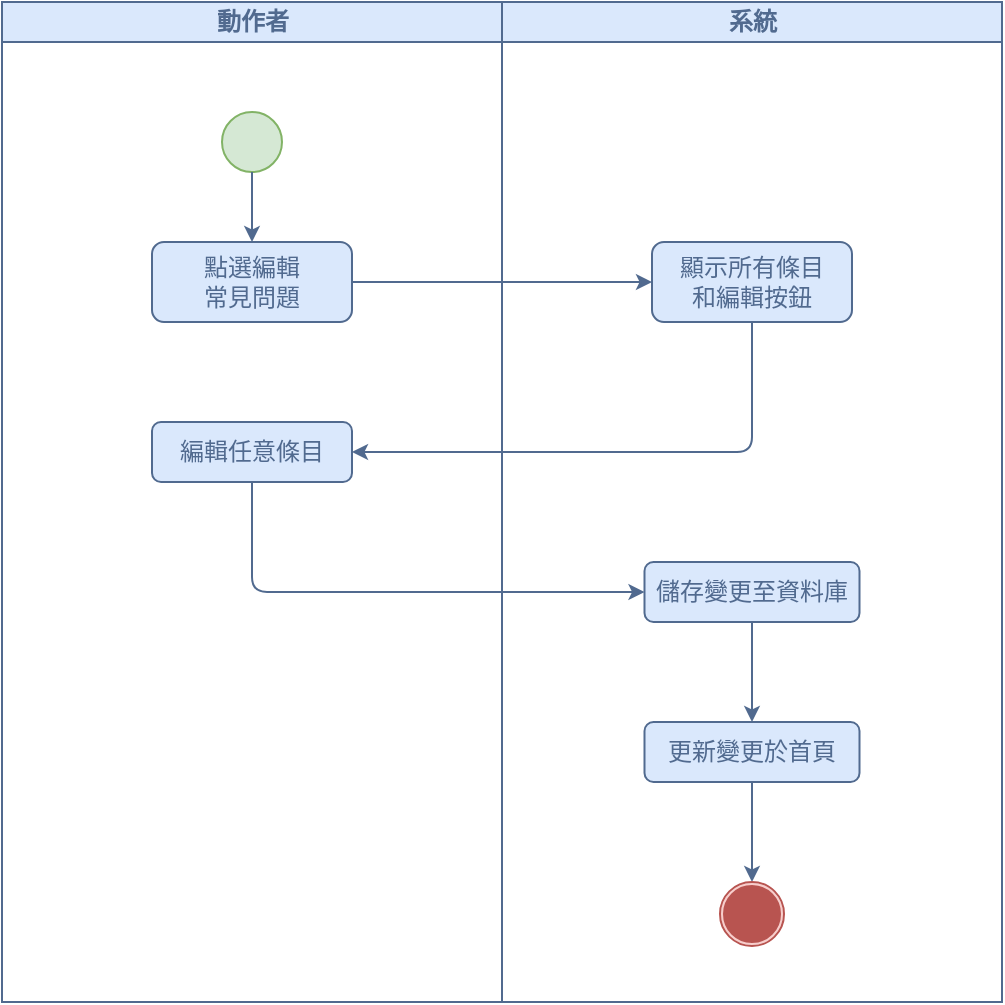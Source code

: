 <mxfile version="21.6.5" type="device">
  <diagram name="Page-1" id="0783ab3e-0a74-02c8-0abd-f7b4e66b4bec">
    <mxGraphModel dx="978" dy="571" grid="1" gridSize="10" guides="1" tooltips="1" connect="1" arrows="1" fold="1" page="1" pageScale="1" pageWidth="827" pageHeight="1169" background="none" math="0" shadow="0">
      <root>
        <mxCell id="0" />
        <mxCell id="1" parent="0" />
        <mxCell id="1c1d494c118603dd-2" value="&lt;font color=&quot;#516a8f&quot;&gt;動作者&lt;/font&gt;" style="swimlane;html=1;startSize=20;fillColor=#dae8fc;strokeColor=#516A8F;" parent="1" vertex="1">
          <mxGeometry x="175" y="80" width="250" height="500" as="geometry" />
        </mxCell>
        <mxCell id="CdWKcS6R5QREeGc17HmZ-15" value="&lt;font color=&quot;#516a8f&quot;&gt;點選編輯&lt;br&gt;常見問題&lt;/font&gt;" style="rounded=1;whiteSpace=wrap;html=1;shadow=0;comic=0;labelBackgroundColor=none;strokeWidth=1;fontFamily=Verdana;fontSize=12;align=center;arcSize=15;fillColor=#dae8fc;strokeColor=#516A8F;glass=0;" parent="1c1d494c118603dd-2" vertex="1">
          <mxGeometry x="75" y="120" width="100" height="40" as="geometry" />
        </mxCell>
        <mxCell id="60571a20871a0731-4" value="" style="ellipse;whiteSpace=wrap;html=1;rounded=0;shadow=0;comic=0;labelBackgroundColor=none;strokeWidth=1;fillColor=#d5e8d4;fontFamily=Verdana;fontSize=12;align=center;strokeColor=#82b366;" parent="1c1d494c118603dd-2" vertex="1">
          <mxGeometry x="110" y="55" width="30" height="30" as="geometry" />
        </mxCell>
        <mxCell id="1c1d494c118603dd-39" style="edgeStyle=none;rounded=0;html=1;labelBackgroundColor=none;startArrow=none;startFill=0;startSize=5;endArrow=classic;endFill=1;endSize=5;jettySize=auto;orthogonalLoop=1;strokeWidth=1;fontFamily=Verdana;fontSize=12;exitX=0.5;exitY=1;exitDx=0;exitDy=0;strokeColor=#516A8F;arcSize=20;entryX=0.5;entryY=0;entryDx=0;entryDy=0;" parent="1c1d494c118603dd-2" source="60571a20871a0731-4" target="CdWKcS6R5QREeGc17HmZ-15" edge="1">
          <mxGeometry relative="1" as="geometry">
            <mxPoint x="-170.45" y="265.0" as="sourcePoint" />
            <mxPoint x="125" y="115" as="targetPoint" />
          </mxGeometry>
        </mxCell>
        <mxCell id="pjvVkW8nbLmo86YK36rq-3" value="&lt;font color=&quot;#516a8f&quot;&gt;編輯任意條目&lt;/font&gt;" style="rounded=1;whiteSpace=wrap;html=1;shadow=0;comic=0;labelBackgroundColor=none;strokeWidth=1;fontFamily=Verdana;fontSize=12;align=center;arcSize=15;fillColor=#dae8fc;strokeColor=#516A8F;glass=0;" parent="1c1d494c118603dd-2" vertex="1">
          <mxGeometry x="75" y="210" width="100" height="30" as="geometry" />
        </mxCell>
        <mxCell id="1c1d494c118603dd-3" value="&lt;font color=&quot;#516a8f&quot;&gt;系統&lt;/font&gt;" style="swimlane;html=1;startSize=20;fillColor=#dae8fc;strokeColor=#516A8F;" parent="1" vertex="1">
          <mxGeometry x="425" y="80" width="250" height="500" as="geometry" />
        </mxCell>
        <mxCell id="CdWKcS6R5QREeGc17HmZ-11" value="&lt;font color=&quot;#516a8f&quot;&gt;顯示所有條目&lt;br&gt;和編輯按鈕&lt;br&gt;&lt;/font&gt;" style="rounded=1;whiteSpace=wrap;html=1;shadow=0;comic=0;labelBackgroundColor=none;strokeWidth=1;fontFamily=Verdana;fontSize=12;align=center;arcSize=15;fillColor=#dae8fc;strokeColor=#516A8F;glass=0;" parent="1c1d494c118603dd-3" vertex="1">
          <mxGeometry x="75" y="120" width="100" height="40" as="geometry" />
        </mxCell>
        <mxCell id="CdWKcS6R5QREeGc17HmZ-17" value="&lt;font color=&quot;#516a8f&quot;&gt;儲存變更至資料庫&lt;br&gt;&lt;/font&gt;" style="rounded=1;whiteSpace=wrap;html=1;shadow=0;comic=0;labelBackgroundColor=none;strokeWidth=1;fontFamily=Verdana;fontSize=12;align=center;arcSize=15;fillColor=#dae8fc;strokeColor=#516A8F;glass=0;" parent="1c1d494c118603dd-3" vertex="1">
          <mxGeometry x="71.25" y="280" width="107.5" height="30" as="geometry" />
        </mxCell>
        <mxCell id="t5bb0kTeRHAlqyquHPTp-5" style="edgeStyle=none;rounded=0;html=1;labelBackgroundColor=none;startArrow=none;startFill=0;startSize=5;endArrow=classic;endFill=1;endSize=5;jettySize=auto;orthogonalLoop=1;strokeWidth=1;fontFamily=Verdana;fontSize=12;strokeColor=#516A8F;arcSize=20;entryX=0.5;entryY=0;entryDx=0;entryDy=0;exitX=0.5;exitY=1;exitDx=0;exitDy=0;" parent="1c1d494c118603dd-3" source="c6R8L-PYCfi73iUKXMvl-1" target="CdWKcS6R5QREeGc17HmZ-9" edge="1">
          <mxGeometry relative="1" as="geometry">
            <mxPoint x="65" y="440" as="sourcePoint" />
            <mxPoint x="135" y="420" as="targetPoint" />
          </mxGeometry>
        </mxCell>
        <mxCell id="CdWKcS6R5QREeGc17HmZ-10" value="" style="group" parent="1c1d494c118603dd-3" vertex="1" connectable="0">
          <mxGeometry x="109" y="440" width="32" height="32" as="geometry" />
        </mxCell>
        <mxCell id="CdWKcS6R5QREeGc17HmZ-8" value="" style="ellipse;whiteSpace=wrap;html=1;aspect=fixed;fillColor=#b85450;strokeColor=#f8cecc;" parent="CdWKcS6R5QREeGc17HmZ-10" vertex="1">
          <mxGeometry x="1" y="1" width="30" height="30" as="geometry" />
        </mxCell>
        <mxCell id="CdWKcS6R5QREeGc17HmZ-9" value="" style="ellipse;whiteSpace=wrap;html=1;aspect=fixed;fillColor=none;strokeColor=#B85450;" parent="CdWKcS6R5QREeGc17HmZ-10" vertex="1">
          <mxGeometry width="32" height="32" as="geometry" />
        </mxCell>
        <mxCell id="c6R8L-PYCfi73iUKXMvl-1" value="&lt;font color=&quot;#516a8f&quot;&gt;更新變更於首頁&lt;br&gt;&lt;/font&gt;" style="rounded=1;whiteSpace=wrap;html=1;shadow=0;comic=0;labelBackgroundColor=none;strokeWidth=1;fontFamily=Verdana;fontSize=12;align=center;arcSize=15;fillColor=#dae8fc;strokeColor=#516A8F;glass=0;" vertex="1" parent="1c1d494c118603dd-3">
          <mxGeometry x="71.25" y="360" width="107.5" height="30" as="geometry" />
        </mxCell>
        <mxCell id="c6R8L-PYCfi73iUKXMvl-2" style="edgeStyle=none;rounded=0;html=1;labelBackgroundColor=none;startArrow=none;startFill=0;startSize=5;endArrow=classic;endFill=1;endSize=5;jettySize=auto;orthogonalLoop=1;strokeWidth=1;fontFamily=Verdana;fontSize=12;strokeColor=#516A8F;arcSize=20;exitX=0.5;exitY=1;exitDx=0;exitDy=0;entryX=0.5;entryY=0;entryDx=0;entryDy=0;" edge="1" parent="1c1d494c118603dd-3" source="CdWKcS6R5QREeGc17HmZ-17" target="c6R8L-PYCfi73iUKXMvl-1">
          <mxGeometry relative="1" as="geometry">
            <mxPoint x="135" y="410" as="sourcePoint" />
            <mxPoint x="85" y="350" as="targetPoint" />
          </mxGeometry>
        </mxCell>
        <mxCell id="pjvVkW8nbLmo86YK36rq-1" style="edgeStyle=none;rounded=0;html=1;labelBackgroundColor=none;startArrow=none;startFill=0;startSize=5;endArrow=classic;endFill=1;endSize=5;jettySize=auto;orthogonalLoop=1;strokeWidth=1;fontFamily=Verdana;fontSize=12;exitX=1;exitY=0.5;exitDx=0;exitDy=0;strokeColor=#516A8F;arcSize=20;entryX=0;entryY=0.5;entryDx=0;entryDy=0;" parent="1" source="CdWKcS6R5QREeGc17HmZ-15" target="CdWKcS6R5QREeGc17HmZ-11" edge="1">
          <mxGeometry relative="1" as="geometry">
            <mxPoint x="570" y="170" as="sourcePoint" />
            <mxPoint x="490" y="260" as="targetPoint" />
          </mxGeometry>
        </mxCell>
        <mxCell id="pjvVkW8nbLmo86YK36rq-4" style="edgeStyle=none;rounded=1;html=1;labelBackgroundColor=none;startArrow=none;startFill=0;startSize=5;endArrow=classic;endFill=1;endSize=5;jettySize=auto;orthogonalLoop=1;strokeWidth=1;fontFamily=Verdana;fontSize=12;exitX=0.5;exitY=1;exitDx=0;exitDy=0;strokeColor=#516A8F;arcSize=15;entryX=1;entryY=0.5;entryDx=0;entryDy=0;" parent="1" source="CdWKcS6R5QREeGc17HmZ-11" target="pjvVkW8nbLmo86YK36rq-3" edge="1">
          <mxGeometry relative="1" as="geometry">
            <mxPoint x="520" y="215" as="sourcePoint" />
            <mxPoint x="360" y="215" as="targetPoint" />
            <Array as="points">
              <mxPoint x="550" y="305" />
            </Array>
          </mxGeometry>
        </mxCell>
        <mxCell id="pjvVkW8nbLmo86YK36rq-5" style="edgeStyle=none;rounded=1;html=1;labelBackgroundColor=none;startArrow=none;startFill=0;startSize=5;endArrow=classic;endFill=1;endSize=5;jettySize=auto;orthogonalLoop=1;strokeWidth=1;fontFamily=Verdana;fontSize=12;exitX=0.5;exitY=1;exitDx=0;exitDy=0;strokeColor=#516A8F;arcSize=15;entryX=0;entryY=0.5;entryDx=0;entryDy=0;" parent="1" source="pjvVkW8nbLmo86YK36rq-3" target="CdWKcS6R5QREeGc17HmZ-17" edge="1">
          <mxGeometry relative="1" as="geometry">
            <mxPoint x="560" y="310" as="sourcePoint" />
            <mxPoint x="770" y="375" as="targetPoint" />
            <Array as="points">
              <mxPoint x="300" y="375" />
            </Array>
          </mxGeometry>
        </mxCell>
      </root>
    </mxGraphModel>
  </diagram>
</mxfile>
